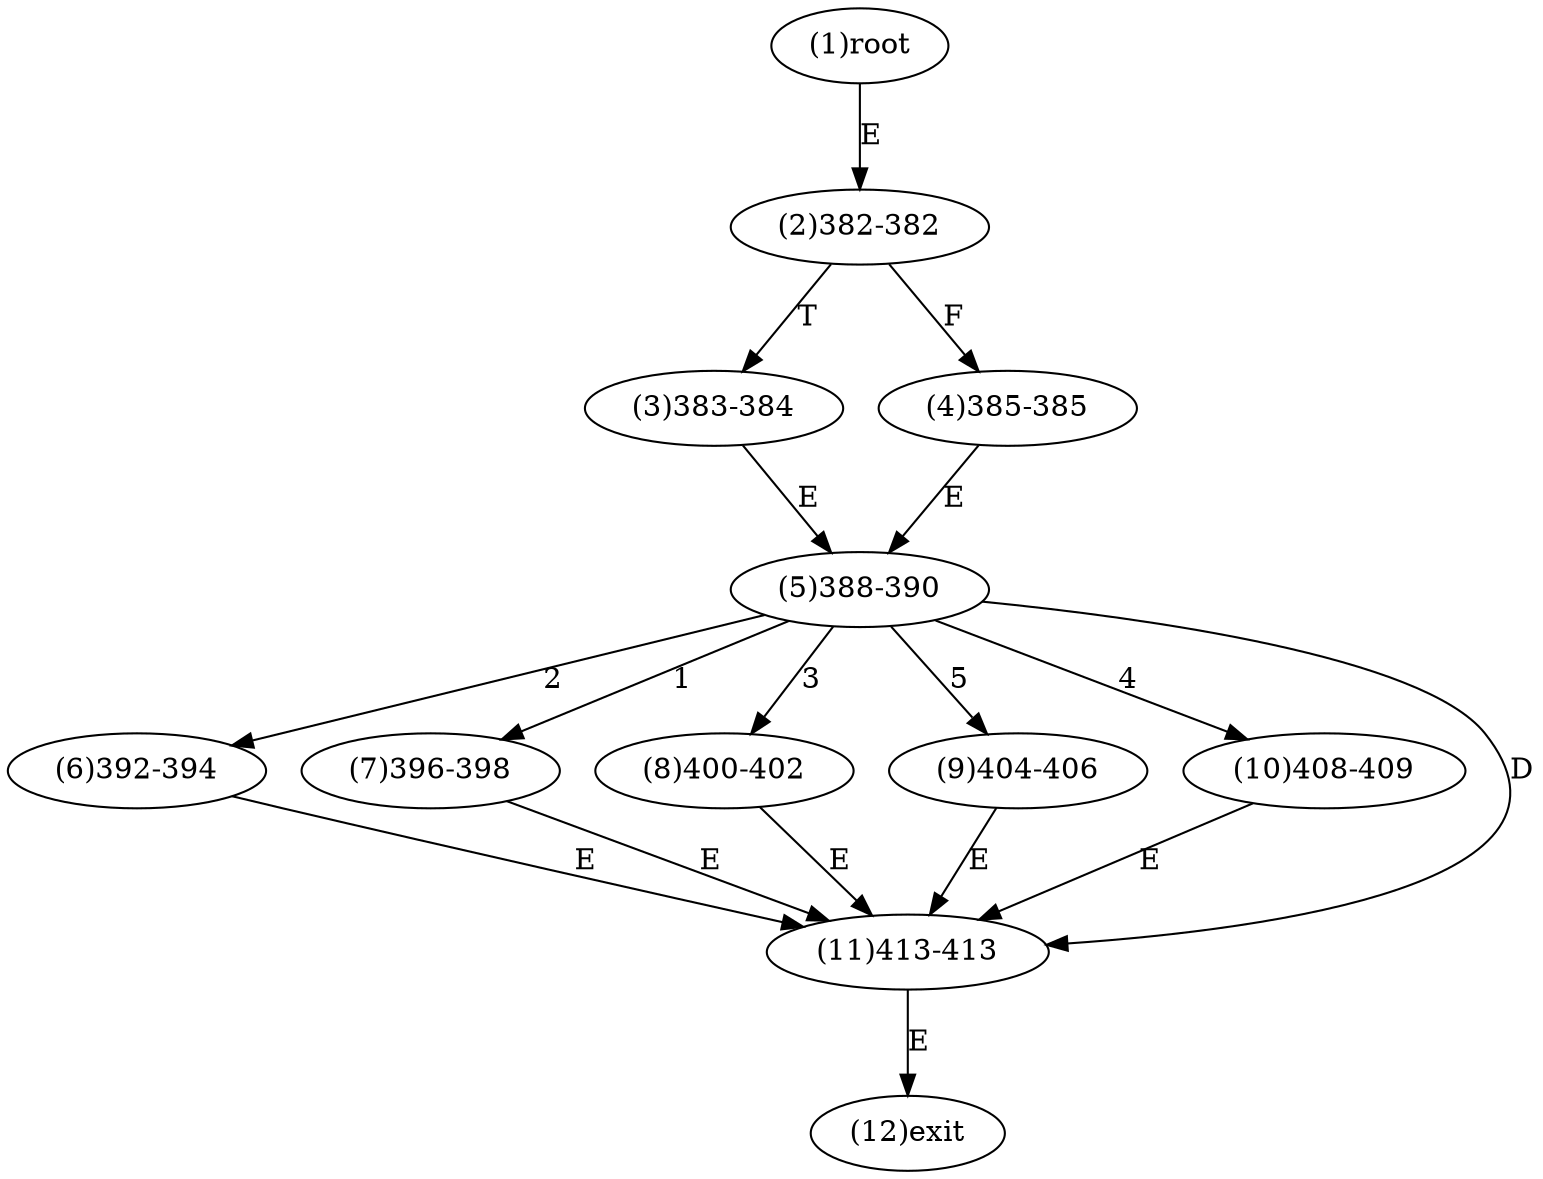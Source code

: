 digraph "" { 
1[ label="(1)root"];
2[ label="(2)382-382"];
3[ label="(3)383-384"];
4[ label="(4)385-385"];
5[ label="(5)388-390"];
6[ label="(6)392-394"];
7[ label="(7)396-398"];
8[ label="(8)400-402"];
9[ label="(9)404-406"];
10[ label="(10)408-409"];
11[ label="(11)413-413"];
12[ label="(12)exit"];
1->2[ label="E"];
2->4[ label="F"];
2->3[ label="T"];
3->5[ label="E"];
4->5[ label="E"];
5->7[ label="1"];
5->6[ label="2"];
5->8[ label="3"];
5->10[ label="4"];
5->9[ label="5"];
5->11[ label="D"];
6->11[ label="E"];
7->11[ label="E"];
8->11[ label="E"];
9->11[ label="E"];
10->11[ label="E"];
11->12[ label="E"];
}